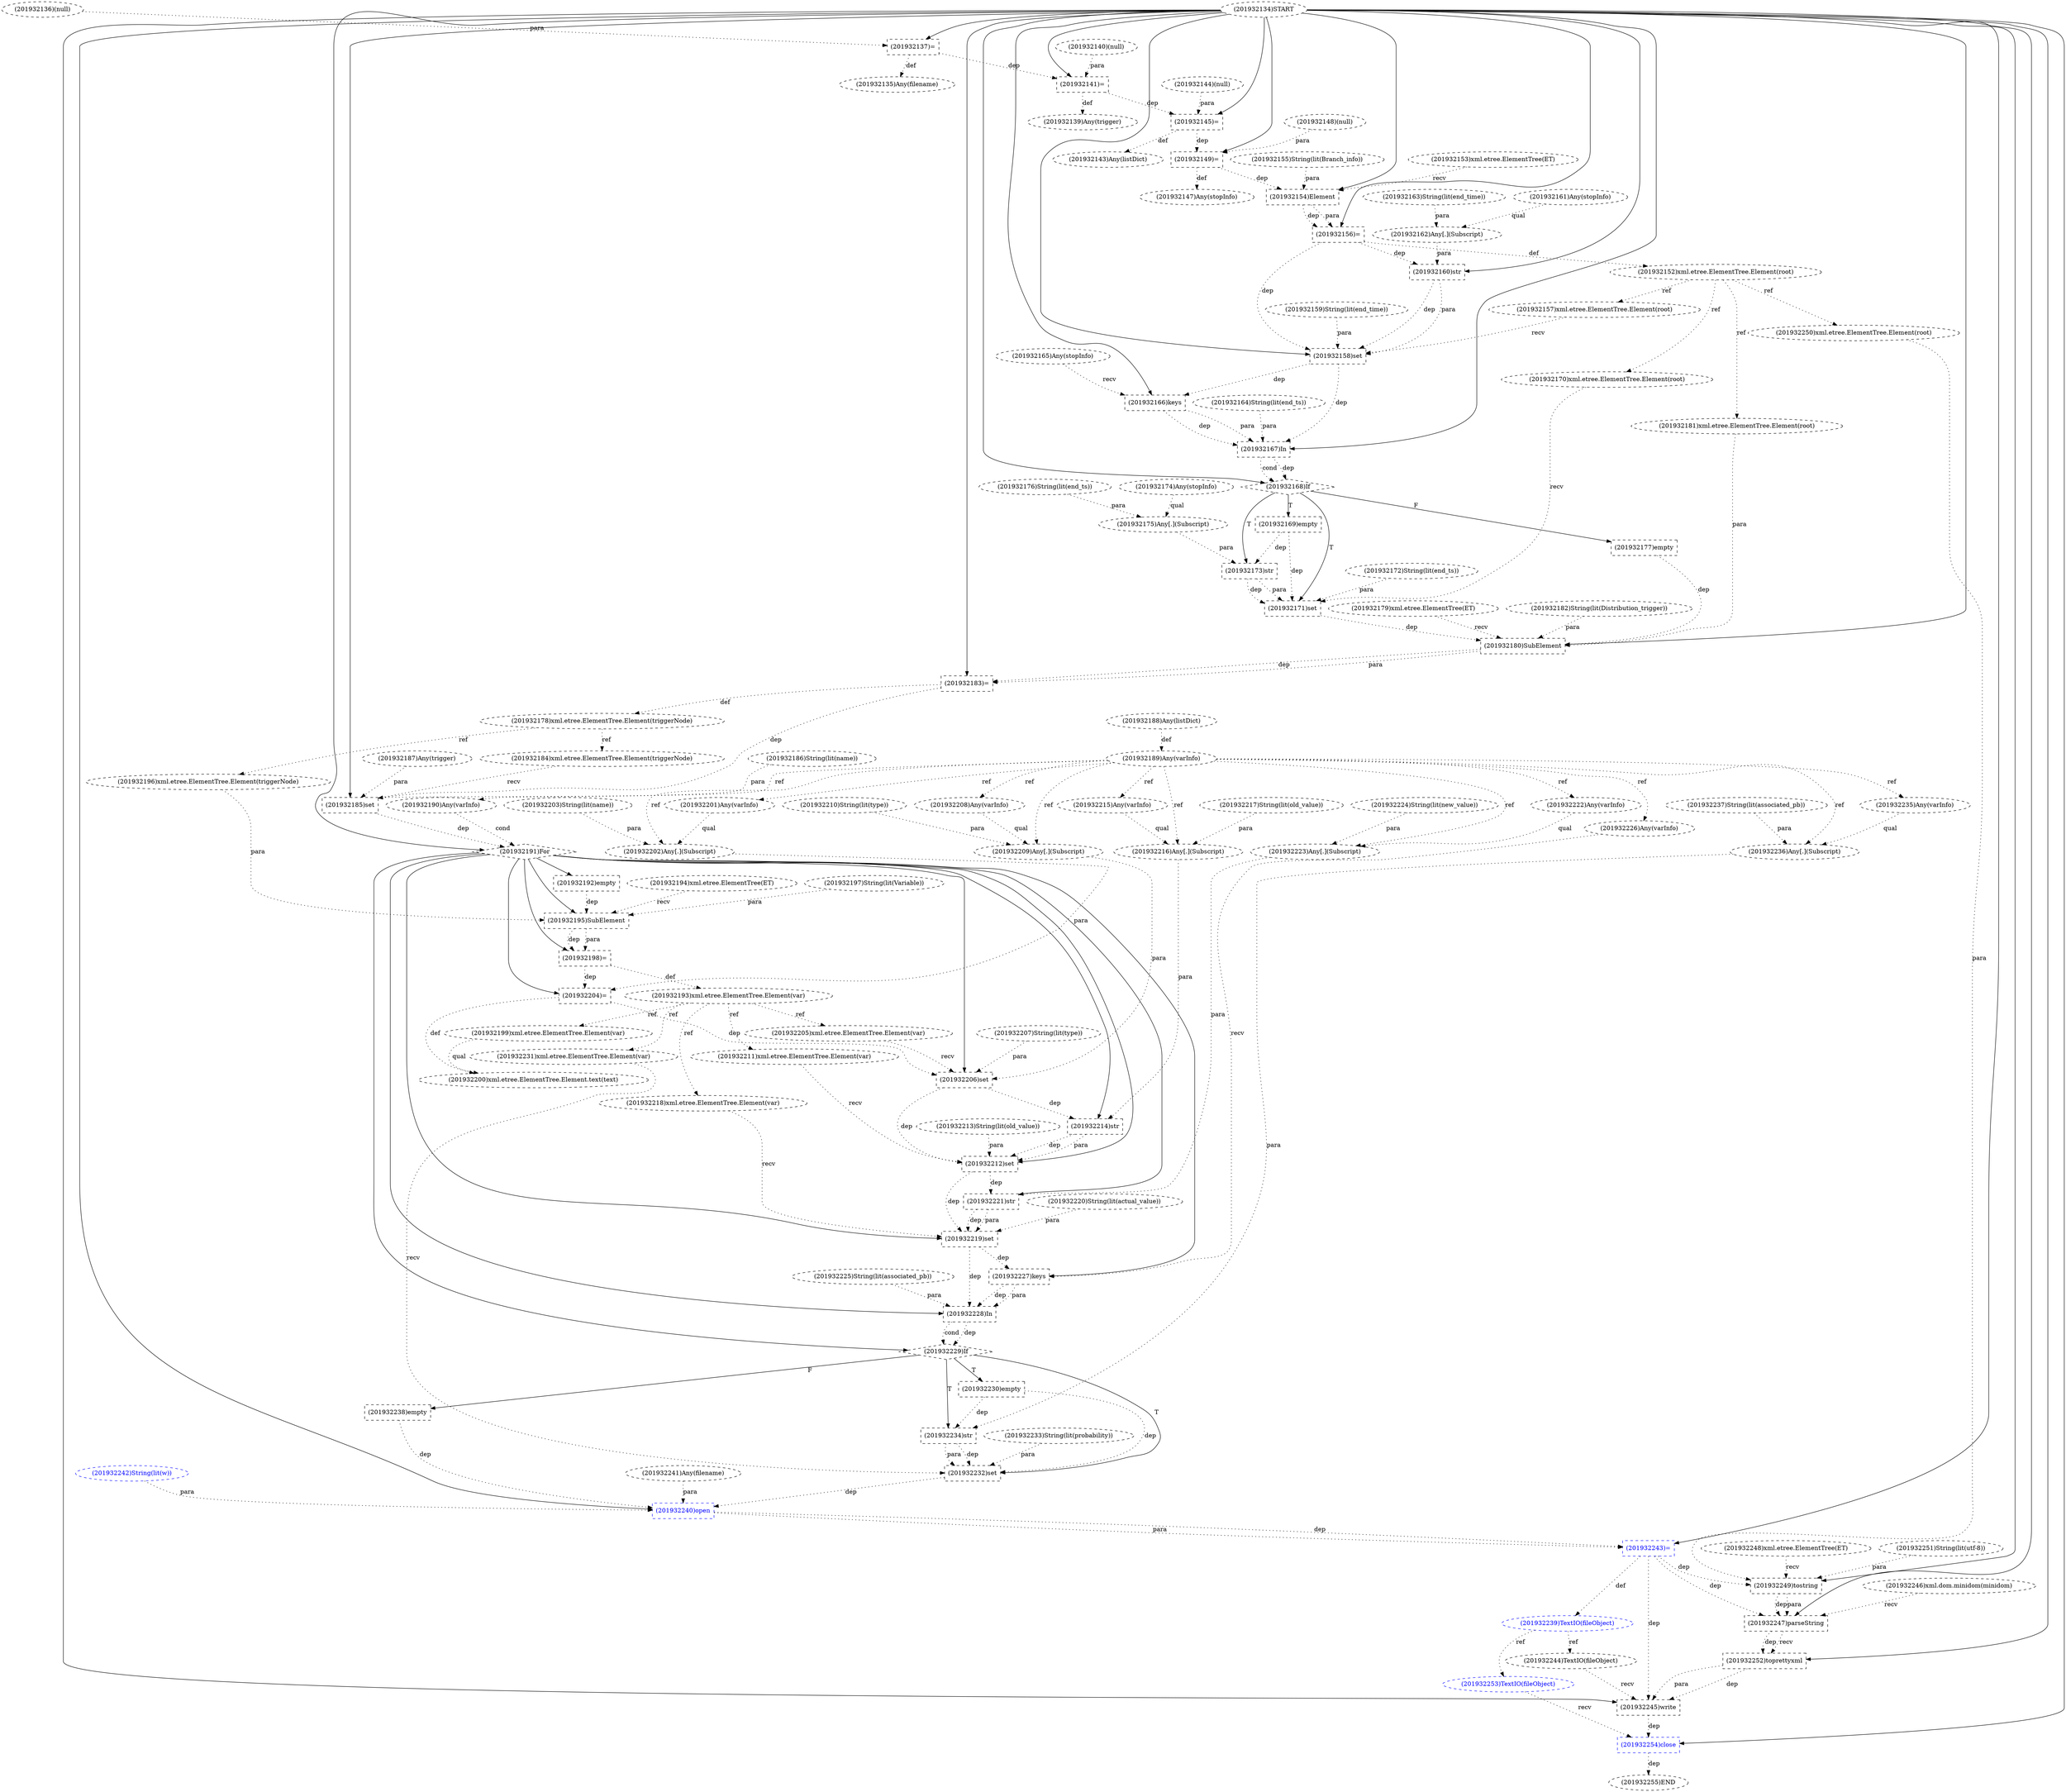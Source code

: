 digraph G {
1 [label="(201932161)Any(stopInfo)" shape=ellipse style=dashed]
2 [label="(201932233)String(lit(probability))" shape=ellipse style=dashed]
3 [label="(201932136)(null)" shape=ellipse style=dashed]
4 [label="(201932243)=" shape=box style=dashed color=blue fontcolor=blue]
5 [label="(201932254)close" shape=box style=dashed color=blue fontcolor=blue]
6 [label="(201932253)TextIO(fileObject)" shape=ellipse style=dashed color=blue fontcolor=blue]
7 [label="(201932231)xml.etree.ElementTree.Element(var)" shape=ellipse style=dashed]
8 [label="(201932213)String(lit(old_value))" shape=ellipse style=dashed]
9 [label="(201932144)(null)" shape=ellipse style=dashed]
10 [label="(201932192)empty" shape=box style=dashed]
11 [label="(201932196)xml.etree.ElementTree.Element(triggerNode)" shape=ellipse style=dashed]
12 [label="(201932241)Any(filename)" shape=ellipse style=dashed]
13 [label="(201932179)xml.etree.ElementTree(ET)" shape=ellipse style=dashed]
14 [label="(201932170)xml.etree.ElementTree.Element(root)" shape=ellipse style=dashed]
15 [label="(201932167)In" shape=box style=dashed]
16 [label="(201932239)TextIO(fileObject)" shape=ellipse style=dashed color=blue fontcolor=blue]
17 [label="(201932222)Any(varInfo)" shape=ellipse style=dashed]
18 [label="(201932224)String(lit(new_value))" shape=ellipse style=dashed]
19 [label="(201932190)Any(varInfo)" shape=ellipse style=dashed]
20 [label="(201932177)empty" shape=box style=dashed]
21 [label="(201932206)set" shape=box style=dashed]
22 [label="(201932249)tostring" shape=box style=dashed]
23 [label="(201932247)parseString" shape=box style=dashed]
24 [label="(201932198)=" shape=box style=dashed]
25 [label="(201932145)=" shape=box style=dashed]
26 [label="(201932139)Any(trigger)" shape=ellipse style=dashed]
27 [label="(201932220)String(lit(actual_value))" shape=ellipse style=dashed]
28 [label="(201932154)Element" shape=box style=dashed]
29 [label="(201932162)Any[.](Subscript)" shape=ellipse style=dashed]
30 [label="(201932143)Any(listDict)" shape=ellipse style=dashed]
31 [label="(201932182)String(lit(Distribution_trigger))" shape=ellipse style=dashed]
32 [label="(201932194)xml.etree.ElementTree(ET)" shape=ellipse style=dashed]
33 [label="(201932180)SubElement" shape=box style=dashed]
34 [label="(201932159)String(lit(end_time))" shape=ellipse style=dashed]
35 [label="(201932221)str" shape=box style=dashed]
36 [label="(201932229)If" shape=diamond style=dashed]
37 [label="(201932160)str" shape=box style=dashed]
38 [label="(201932199)xml.etree.ElementTree.Element(var)" shape=ellipse style=dashed]
39 [label="(201932135)Any(filename)" shape=ellipse style=dashed]
40 [label="(201932164)String(lit(end_ts))" shape=ellipse style=dashed]
41 [label="(201932166)keys" shape=box style=dashed]
42 [label="(201932197)String(lit(Variable))" shape=ellipse style=dashed]
43 [label="(201932137)=" shape=box style=dashed]
44 [label="(201932158)set" shape=box style=dashed]
45 [label="(201932163)String(lit(end_time))" shape=ellipse style=dashed]
46 [label="(201932183)=" shape=box style=dashed]
47 [label="(201932250)xml.etree.ElementTree.Element(root)" shape=ellipse style=dashed]
48 [label="(201932218)xml.etree.ElementTree.Element(var)" shape=ellipse style=dashed]
49 [label="(201932223)Any[.](Subscript)" shape=ellipse style=dashed]
50 [label="(201932181)xml.etree.ElementTree.Element(root)" shape=ellipse style=dashed]
51 [label="(201932228)In" shape=box style=dashed]
52 [label="(201932173)str" shape=box style=dashed]
53 [label="(201932242)String(lit(w))" shape=ellipse style=dashed color=blue fontcolor=blue]
54 [label="(201932207)String(lit(type))" shape=ellipse style=dashed]
55 [label="(201932212)set" shape=box style=dashed]
56 [label="(201932200)xml.etree.ElementTree.Element.text(text)" shape=ellipse style=dashed]
57 [label="(201932215)Any(varInfo)" shape=ellipse style=dashed]
58 [label="(201932244)TextIO(fileObject)" shape=ellipse style=dashed]
59 [label="(201932237)String(lit(associated_pb))" shape=ellipse style=dashed]
60 [label="(201932201)Any(varInfo)" shape=ellipse style=dashed]
61 [label="(201932140)(null)" shape=ellipse style=dashed]
62 [label="(201932235)Any(varInfo)" shape=ellipse style=dashed]
63 [label="(201932252)toprettyxml" shape=box style=dashed]
64 [label="(201932195)SubElement" shape=box style=dashed]
65 [label="(201932152)xml.etree.ElementTree.Element(root)" shape=ellipse style=dashed]
66 [label="(201932208)Any(varInfo)" shape=ellipse style=dashed]
67 [label="(201932191)For" shape=diamond style=dashed]
68 [label="(201932226)Any(varInfo)" shape=ellipse style=dashed]
69 [label="(201932238)empty" shape=box style=dashed]
70 [label="(201932204)=" shape=box style=dashed]
71 [label="(201932248)xml.etree.ElementTree(ET)" shape=ellipse style=dashed]
72 [label="(201932165)Any(stopInfo)" shape=ellipse style=dashed]
73 [label="(201932175)Any[.](Subscript)" shape=ellipse style=dashed]
74 [label="(201932189)Any(varInfo)" shape=ellipse style=dashed]
75 [label="(201932219)set" shape=box style=dashed]
76 [label="(201932203)String(lit(name))" shape=ellipse style=dashed]
77 [label="(201932246)xml.dom.minidom(minidom)" shape=ellipse style=dashed]
78 [label="(201932176)String(lit(end_ts))" shape=ellipse style=dashed]
79 [label="(201932210)String(lit(type))" shape=ellipse style=dashed]
80 [label="(201932202)Any[.](Subscript)" shape=ellipse style=dashed]
81 [label="(201932174)Any(stopInfo)" shape=ellipse style=dashed]
82 [label="(201932211)xml.etree.ElementTree.Element(var)" shape=ellipse style=dashed]
83 [label="(201932230)empty" shape=box style=dashed]
84 [label="(201932240)open" shape=box style=dashed color=blue fontcolor=blue]
85 [label="(201932141)=" shape=box style=dashed]
86 [label="(201932185)set" shape=box style=dashed]
87 [label="(201932216)Any[.](Subscript)" shape=ellipse style=dashed]
88 [label="(201932209)Any[.](Subscript)" shape=ellipse style=dashed]
89 [label="(201932168)If" shape=diamond style=dashed]
90 [label="(201932187)Any(trigger)" shape=ellipse style=dashed]
91 [label="(201932255)END" style=dashed]
92 [label="(201932169)empty" shape=box style=dashed]
93 [label="(201932193)xml.etree.ElementTree.Element(var)" shape=ellipse style=dashed]
94 [label="(201932232)set" shape=box style=dashed]
95 [label="(201932251)String(lit(utf-8))" shape=ellipse style=dashed]
96 [label="(201932188)Any(listDict)" shape=ellipse style=dashed]
97 [label="(201932155)String(lit(Branch_info))" shape=ellipse style=dashed]
98 [label="(201932205)xml.etree.ElementTree.Element(var)" shape=ellipse style=dashed]
99 [label="(201932236)Any[.](Subscript)" shape=ellipse style=dashed]
100 [label="(201932171)set" shape=box style=dashed]
101 [label="(201932217)String(lit(old_value))" shape=ellipse style=dashed]
102 [label="(201932172)String(lit(end_ts))" shape=ellipse style=dashed]
103 [label="(201932178)xml.etree.ElementTree.Element(triggerNode)" shape=ellipse style=dashed]
104 [label="(201932225)String(lit(associated_pb))" shape=ellipse style=dashed]
105 [label="(201932157)xml.etree.ElementTree.Element(root)" shape=ellipse style=dashed]
106 [label="(201932214)str" shape=box style=dashed]
107 [label="(201932186)String(lit(name))" shape=ellipse style=dashed]
108 [label="(201932184)xml.etree.ElementTree.Element(triggerNode)" shape=ellipse style=dashed]
109 [label="(201932156)=" shape=box style=dashed]
110 [label="(201932227)keys" shape=box style=dashed]
111 [label="(201932234)str" shape=box style=dashed]
112 [label="(201932245)write" shape=box style=dashed]
113 [label="(201932148)(null)" shape=ellipse style=dashed]
114 [label="(201932147)Any(stopInfo)" shape=ellipse style=dashed]
115 [label="(201932153)xml.etree.ElementTree(ET)" shape=ellipse style=dashed]
116 [label="(201932149)=" shape=box style=dashed]
117 [label="(201932134)START" style=dashed]
117 -> 4 [label="" style=solid];
84 -> 4 [label="dep" style=dotted];
84 -> 4 [label="para" style=dotted];
117 -> 5 [label="" style=solid];
6 -> 5 [label="recv" style=dotted];
112 -> 5 [label="dep" style=dotted];
16 -> 6 [label="ref" style=dotted];
93 -> 7 [label="ref" style=dotted];
67 -> 10 [label="" style=solid];
103 -> 11 [label="ref" style=dotted];
65 -> 14 [label="ref" style=dotted];
117 -> 15 [label="" style=solid];
40 -> 15 [label="para" style=dotted];
41 -> 15 [label="dep" style=dotted];
41 -> 15 [label="para" style=dotted];
44 -> 15 [label="dep" style=dotted];
4 -> 16 [label="def" style=dotted];
74 -> 17 [label="ref" style=dotted];
74 -> 19 [label="ref" style=dotted];
89 -> 20 [label="F"];
67 -> 21 [label="" style=solid];
98 -> 21 [label="recv" style=dotted];
54 -> 21 [label="para" style=dotted];
88 -> 21 [label="para" style=dotted];
70 -> 21 [label="dep" style=dotted];
117 -> 22 [label="" style=solid];
71 -> 22 [label="recv" style=dotted];
47 -> 22 [label="para" style=dotted];
95 -> 22 [label="para" style=dotted];
4 -> 22 [label="dep" style=dotted];
117 -> 23 [label="" style=solid];
77 -> 23 [label="recv" style=dotted];
22 -> 23 [label="dep" style=dotted];
22 -> 23 [label="para" style=dotted];
4 -> 23 [label="dep" style=dotted];
67 -> 24 [label="" style=solid];
64 -> 24 [label="dep" style=dotted];
64 -> 24 [label="para" style=dotted];
117 -> 25 [label="" style=solid];
9 -> 25 [label="para" style=dotted];
85 -> 25 [label="dep" style=dotted];
85 -> 26 [label="def" style=dotted];
117 -> 28 [label="" style=solid];
115 -> 28 [label="recv" style=dotted];
97 -> 28 [label="para" style=dotted];
116 -> 28 [label="dep" style=dotted];
1 -> 29 [label="qual" style=dotted];
45 -> 29 [label="para" style=dotted];
25 -> 30 [label="def" style=dotted];
117 -> 33 [label="" style=solid];
13 -> 33 [label="recv" style=dotted];
50 -> 33 [label="para" style=dotted];
31 -> 33 [label="para" style=dotted];
100 -> 33 [label="dep" style=dotted];
20 -> 33 [label="dep" style=dotted];
67 -> 35 [label="" style=solid];
49 -> 35 [label="para" style=dotted];
55 -> 35 [label="dep" style=dotted];
67 -> 36 [label="" style=solid];
51 -> 36 [label="dep" style=dotted];
51 -> 36 [label="cond" style=dotted];
117 -> 37 [label="" style=solid];
29 -> 37 [label="para" style=dotted];
109 -> 37 [label="dep" style=dotted];
93 -> 38 [label="ref" style=dotted];
43 -> 39 [label="def" style=dotted];
117 -> 41 [label="" style=solid];
72 -> 41 [label="recv" style=dotted];
44 -> 41 [label="dep" style=dotted];
117 -> 43 [label="" style=solid];
3 -> 43 [label="para" style=dotted];
117 -> 44 [label="" style=solid];
105 -> 44 [label="recv" style=dotted];
34 -> 44 [label="para" style=dotted];
37 -> 44 [label="dep" style=dotted];
37 -> 44 [label="para" style=dotted];
109 -> 44 [label="dep" style=dotted];
117 -> 46 [label="" style=solid];
33 -> 46 [label="dep" style=dotted];
33 -> 46 [label="para" style=dotted];
65 -> 47 [label="ref" style=dotted];
93 -> 48 [label="ref" style=dotted];
17 -> 49 [label="qual" style=dotted];
18 -> 49 [label="para" style=dotted];
74 -> 49 [label="ref" style=dotted];
65 -> 50 [label="ref" style=dotted];
67 -> 51 [label="" style=solid];
104 -> 51 [label="para" style=dotted];
110 -> 51 [label="dep" style=dotted];
110 -> 51 [label="para" style=dotted];
75 -> 51 [label="dep" style=dotted];
89 -> 52 [label="T"];
73 -> 52 [label="para" style=dotted];
92 -> 52 [label="dep" style=dotted];
67 -> 55 [label="" style=solid];
82 -> 55 [label="recv" style=dotted];
8 -> 55 [label="para" style=dotted];
106 -> 55 [label="dep" style=dotted];
106 -> 55 [label="para" style=dotted];
21 -> 55 [label="dep" style=dotted];
38 -> 56 [label="qual" style=dotted];
70 -> 56 [label="def" style=dotted];
74 -> 57 [label="ref" style=dotted];
16 -> 58 [label="ref" style=dotted];
74 -> 60 [label="ref" style=dotted];
74 -> 62 [label="ref" style=dotted];
117 -> 63 [label="" style=solid];
23 -> 63 [label="dep" style=dotted];
23 -> 63 [label="recv" style=dotted];
67 -> 64 [label="" style=solid];
32 -> 64 [label="recv" style=dotted];
11 -> 64 [label="para" style=dotted];
42 -> 64 [label="para" style=dotted];
10 -> 64 [label="dep" style=dotted];
109 -> 65 [label="def" style=dotted];
74 -> 66 [label="ref" style=dotted];
117 -> 67 [label="" style=solid];
19 -> 67 [label="cond" style=dotted];
86 -> 67 [label="dep" style=dotted];
74 -> 68 [label="ref" style=dotted];
36 -> 69 [label="F"];
67 -> 70 [label="" style=solid];
80 -> 70 [label="para" style=dotted];
24 -> 70 [label="dep" style=dotted];
81 -> 73 [label="qual" style=dotted];
78 -> 73 [label="para" style=dotted];
96 -> 74 [label="def" style=dotted];
67 -> 75 [label="" style=solid];
48 -> 75 [label="recv" style=dotted];
27 -> 75 [label="para" style=dotted];
35 -> 75 [label="dep" style=dotted];
35 -> 75 [label="para" style=dotted];
55 -> 75 [label="dep" style=dotted];
60 -> 80 [label="qual" style=dotted];
76 -> 80 [label="para" style=dotted];
74 -> 80 [label="ref" style=dotted];
93 -> 82 [label="ref" style=dotted];
36 -> 83 [label="T"];
117 -> 84 [label="" style=solid];
12 -> 84 [label="para" style=dotted];
53 -> 84 [label="para" style=dotted];
94 -> 84 [label="dep" style=dotted];
69 -> 84 [label="dep" style=dotted];
117 -> 85 [label="" style=solid];
61 -> 85 [label="para" style=dotted];
43 -> 85 [label="dep" style=dotted];
117 -> 86 [label="" style=solid];
108 -> 86 [label="recv" style=dotted];
107 -> 86 [label="para" style=dotted];
90 -> 86 [label="para" style=dotted];
46 -> 86 [label="dep" style=dotted];
57 -> 87 [label="qual" style=dotted];
101 -> 87 [label="para" style=dotted];
74 -> 87 [label="ref" style=dotted];
66 -> 88 [label="qual" style=dotted];
79 -> 88 [label="para" style=dotted];
74 -> 88 [label="ref" style=dotted];
117 -> 89 [label="" style=solid];
15 -> 89 [label="dep" style=dotted];
15 -> 89 [label="cond" style=dotted];
5 -> 91 [label="dep" style=dotted];
89 -> 92 [label="T"];
24 -> 93 [label="def" style=dotted];
36 -> 94 [label="T"];
7 -> 94 [label="recv" style=dotted];
2 -> 94 [label="para" style=dotted];
111 -> 94 [label="dep" style=dotted];
111 -> 94 [label="para" style=dotted];
83 -> 94 [label="dep" style=dotted];
93 -> 98 [label="ref" style=dotted];
62 -> 99 [label="qual" style=dotted];
59 -> 99 [label="para" style=dotted];
74 -> 99 [label="ref" style=dotted];
89 -> 100 [label="T"];
14 -> 100 [label="recv" style=dotted];
102 -> 100 [label="para" style=dotted];
52 -> 100 [label="dep" style=dotted];
52 -> 100 [label="para" style=dotted];
92 -> 100 [label="dep" style=dotted];
46 -> 103 [label="def" style=dotted];
65 -> 105 [label="ref" style=dotted];
67 -> 106 [label="" style=solid];
87 -> 106 [label="para" style=dotted];
21 -> 106 [label="dep" style=dotted];
103 -> 108 [label="ref" style=dotted];
117 -> 109 [label="" style=solid];
28 -> 109 [label="dep" style=dotted];
28 -> 109 [label="para" style=dotted];
67 -> 110 [label="" style=solid];
68 -> 110 [label="recv" style=dotted];
75 -> 110 [label="dep" style=dotted];
36 -> 111 [label="T"];
99 -> 111 [label="para" style=dotted];
83 -> 111 [label="dep" style=dotted];
117 -> 112 [label="" style=solid];
58 -> 112 [label="recv" style=dotted];
63 -> 112 [label="dep" style=dotted];
63 -> 112 [label="para" style=dotted];
4 -> 112 [label="dep" style=dotted];
116 -> 114 [label="def" style=dotted];
117 -> 116 [label="" style=solid];
113 -> 116 [label="para" style=dotted];
25 -> 116 [label="dep" style=dotted];
}